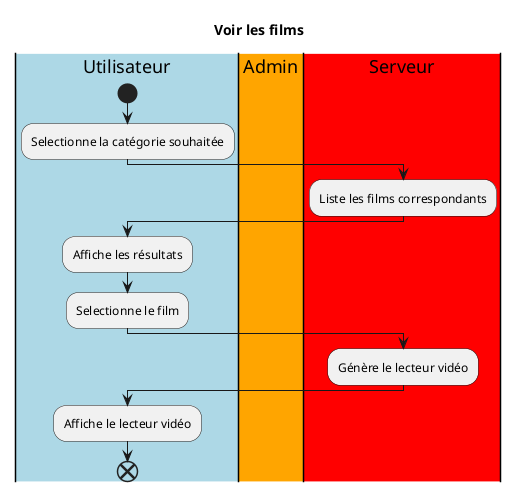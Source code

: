@startuml CineCourts
title "Voir les films"

|#LightBlue|Utilisateur|
|#Orange|Admin|
|#Red|Serveur|

    |Utilisateur|
    start
    :Selectionne la catégorie souhaitée;
    |Serveur|
    :Liste les films correspondants;
    |Utilisateur|
    :Affiche les résultats;
    :Selectionne le film;
    |Serveur|
    :Génère le lecteur vidéo;
    |Utilisateur|
    :Affiche le lecteur vidéo;
    end
@enduml